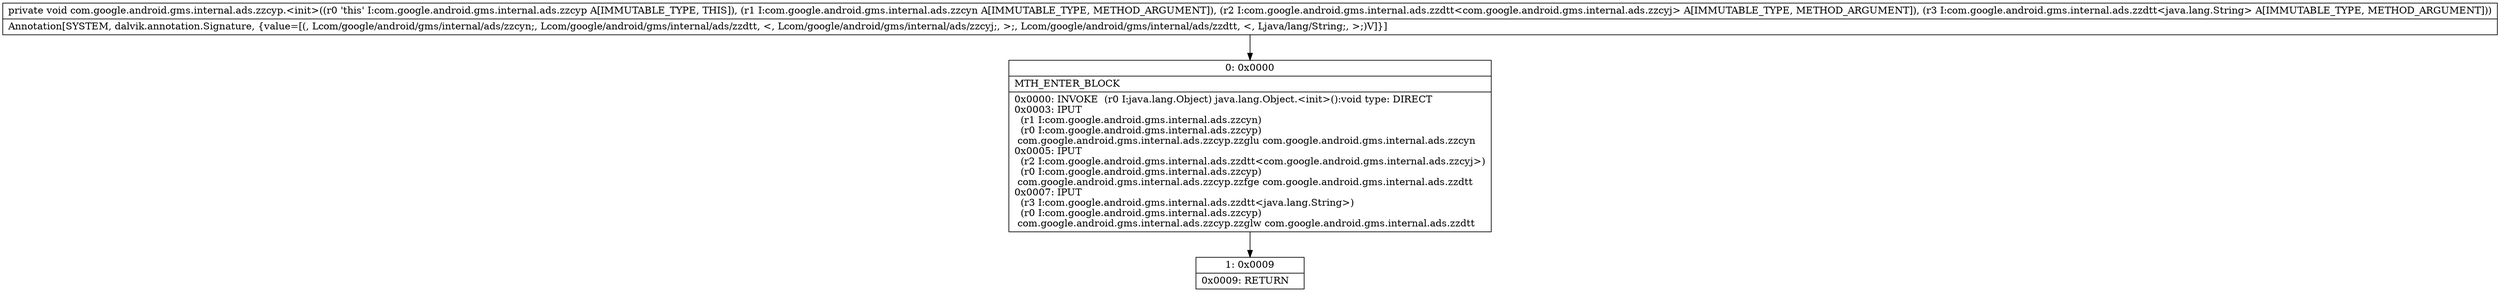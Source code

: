 digraph "CFG forcom.google.android.gms.internal.ads.zzcyp.\<init\>(Lcom\/google\/android\/gms\/internal\/ads\/zzcyn;Lcom\/google\/android\/gms\/internal\/ads\/zzdtt;Lcom\/google\/android\/gms\/internal\/ads\/zzdtt;)V" {
Node_0 [shape=record,label="{0\:\ 0x0000|MTH_ENTER_BLOCK\l|0x0000: INVOKE  (r0 I:java.lang.Object) java.lang.Object.\<init\>():void type: DIRECT \l0x0003: IPUT  \l  (r1 I:com.google.android.gms.internal.ads.zzcyn)\l  (r0 I:com.google.android.gms.internal.ads.zzcyp)\l com.google.android.gms.internal.ads.zzcyp.zzglu com.google.android.gms.internal.ads.zzcyn \l0x0005: IPUT  \l  (r2 I:com.google.android.gms.internal.ads.zzdtt\<com.google.android.gms.internal.ads.zzcyj\>)\l  (r0 I:com.google.android.gms.internal.ads.zzcyp)\l com.google.android.gms.internal.ads.zzcyp.zzfge com.google.android.gms.internal.ads.zzdtt \l0x0007: IPUT  \l  (r3 I:com.google.android.gms.internal.ads.zzdtt\<java.lang.String\>)\l  (r0 I:com.google.android.gms.internal.ads.zzcyp)\l com.google.android.gms.internal.ads.zzcyp.zzglw com.google.android.gms.internal.ads.zzdtt \l}"];
Node_1 [shape=record,label="{1\:\ 0x0009|0x0009: RETURN   \l}"];
MethodNode[shape=record,label="{private void com.google.android.gms.internal.ads.zzcyp.\<init\>((r0 'this' I:com.google.android.gms.internal.ads.zzcyp A[IMMUTABLE_TYPE, THIS]), (r1 I:com.google.android.gms.internal.ads.zzcyn A[IMMUTABLE_TYPE, METHOD_ARGUMENT]), (r2 I:com.google.android.gms.internal.ads.zzdtt\<com.google.android.gms.internal.ads.zzcyj\> A[IMMUTABLE_TYPE, METHOD_ARGUMENT]), (r3 I:com.google.android.gms.internal.ads.zzdtt\<java.lang.String\> A[IMMUTABLE_TYPE, METHOD_ARGUMENT]))  | Annotation[SYSTEM, dalvik.annotation.Signature, \{value=[(, Lcom\/google\/android\/gms\/internal\/ads\/zzcyn;, Lcom\/google\/android\/gms\/internal\/ads\/zzdtt, \<, Lcom\/google\/android\/gms\/internal\/ads\/zzcyj;, \>;, Lcom\/google\/android\/gms\/internal\/ads\/zzdtt, \<, Ljava\/lang\/String;, \>;)V]\}]\l}"];
MethodNode -> Node_0;
Node_0 -> Node_1;
}

